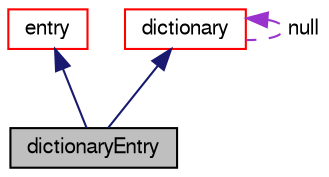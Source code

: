 digraph "dictionaryEntry"
{
  bgcolor="transparent";
  edge [fontname="FreeSans",fontsize="10",labelfontname="FreeSans",labelfontsize="10"];
  node [fontname="FreeSans",fontsize="10",shape=record];
  Node16 [label="dictionaryEntry",height=0.2,width=0.4,color="black", fillcolor="grey75", style="filled", fontcolor="black"];
  Node17 -> Node16 [dir="back",color="midnightblue",fontsize="10",style="solid",fontname="FreeSans"];
  Node17 [label="entry",height=0.2,width=0.4,color="red",URL="$a26022.html",tooltip="A keyword and a list of tokens is an &#39;entry&#39;. "];
  Node20 -> Node16 [dir="back",color="midnightblue",fontsize="10",style="solid",fontname="FreeSans"];
  Node20 [label="dictionary",height=0.2,width=0.4,color="red",URL="$a26014.html",tooltip="A list of keyword definitions, which are a keyword followed by any number of values (e..."];
  Node20 -> Node20 [dir="back",color="darkorchid3",fontsize="10",style="dashed",label=" null" ,fontname="FreeSans"];
}
